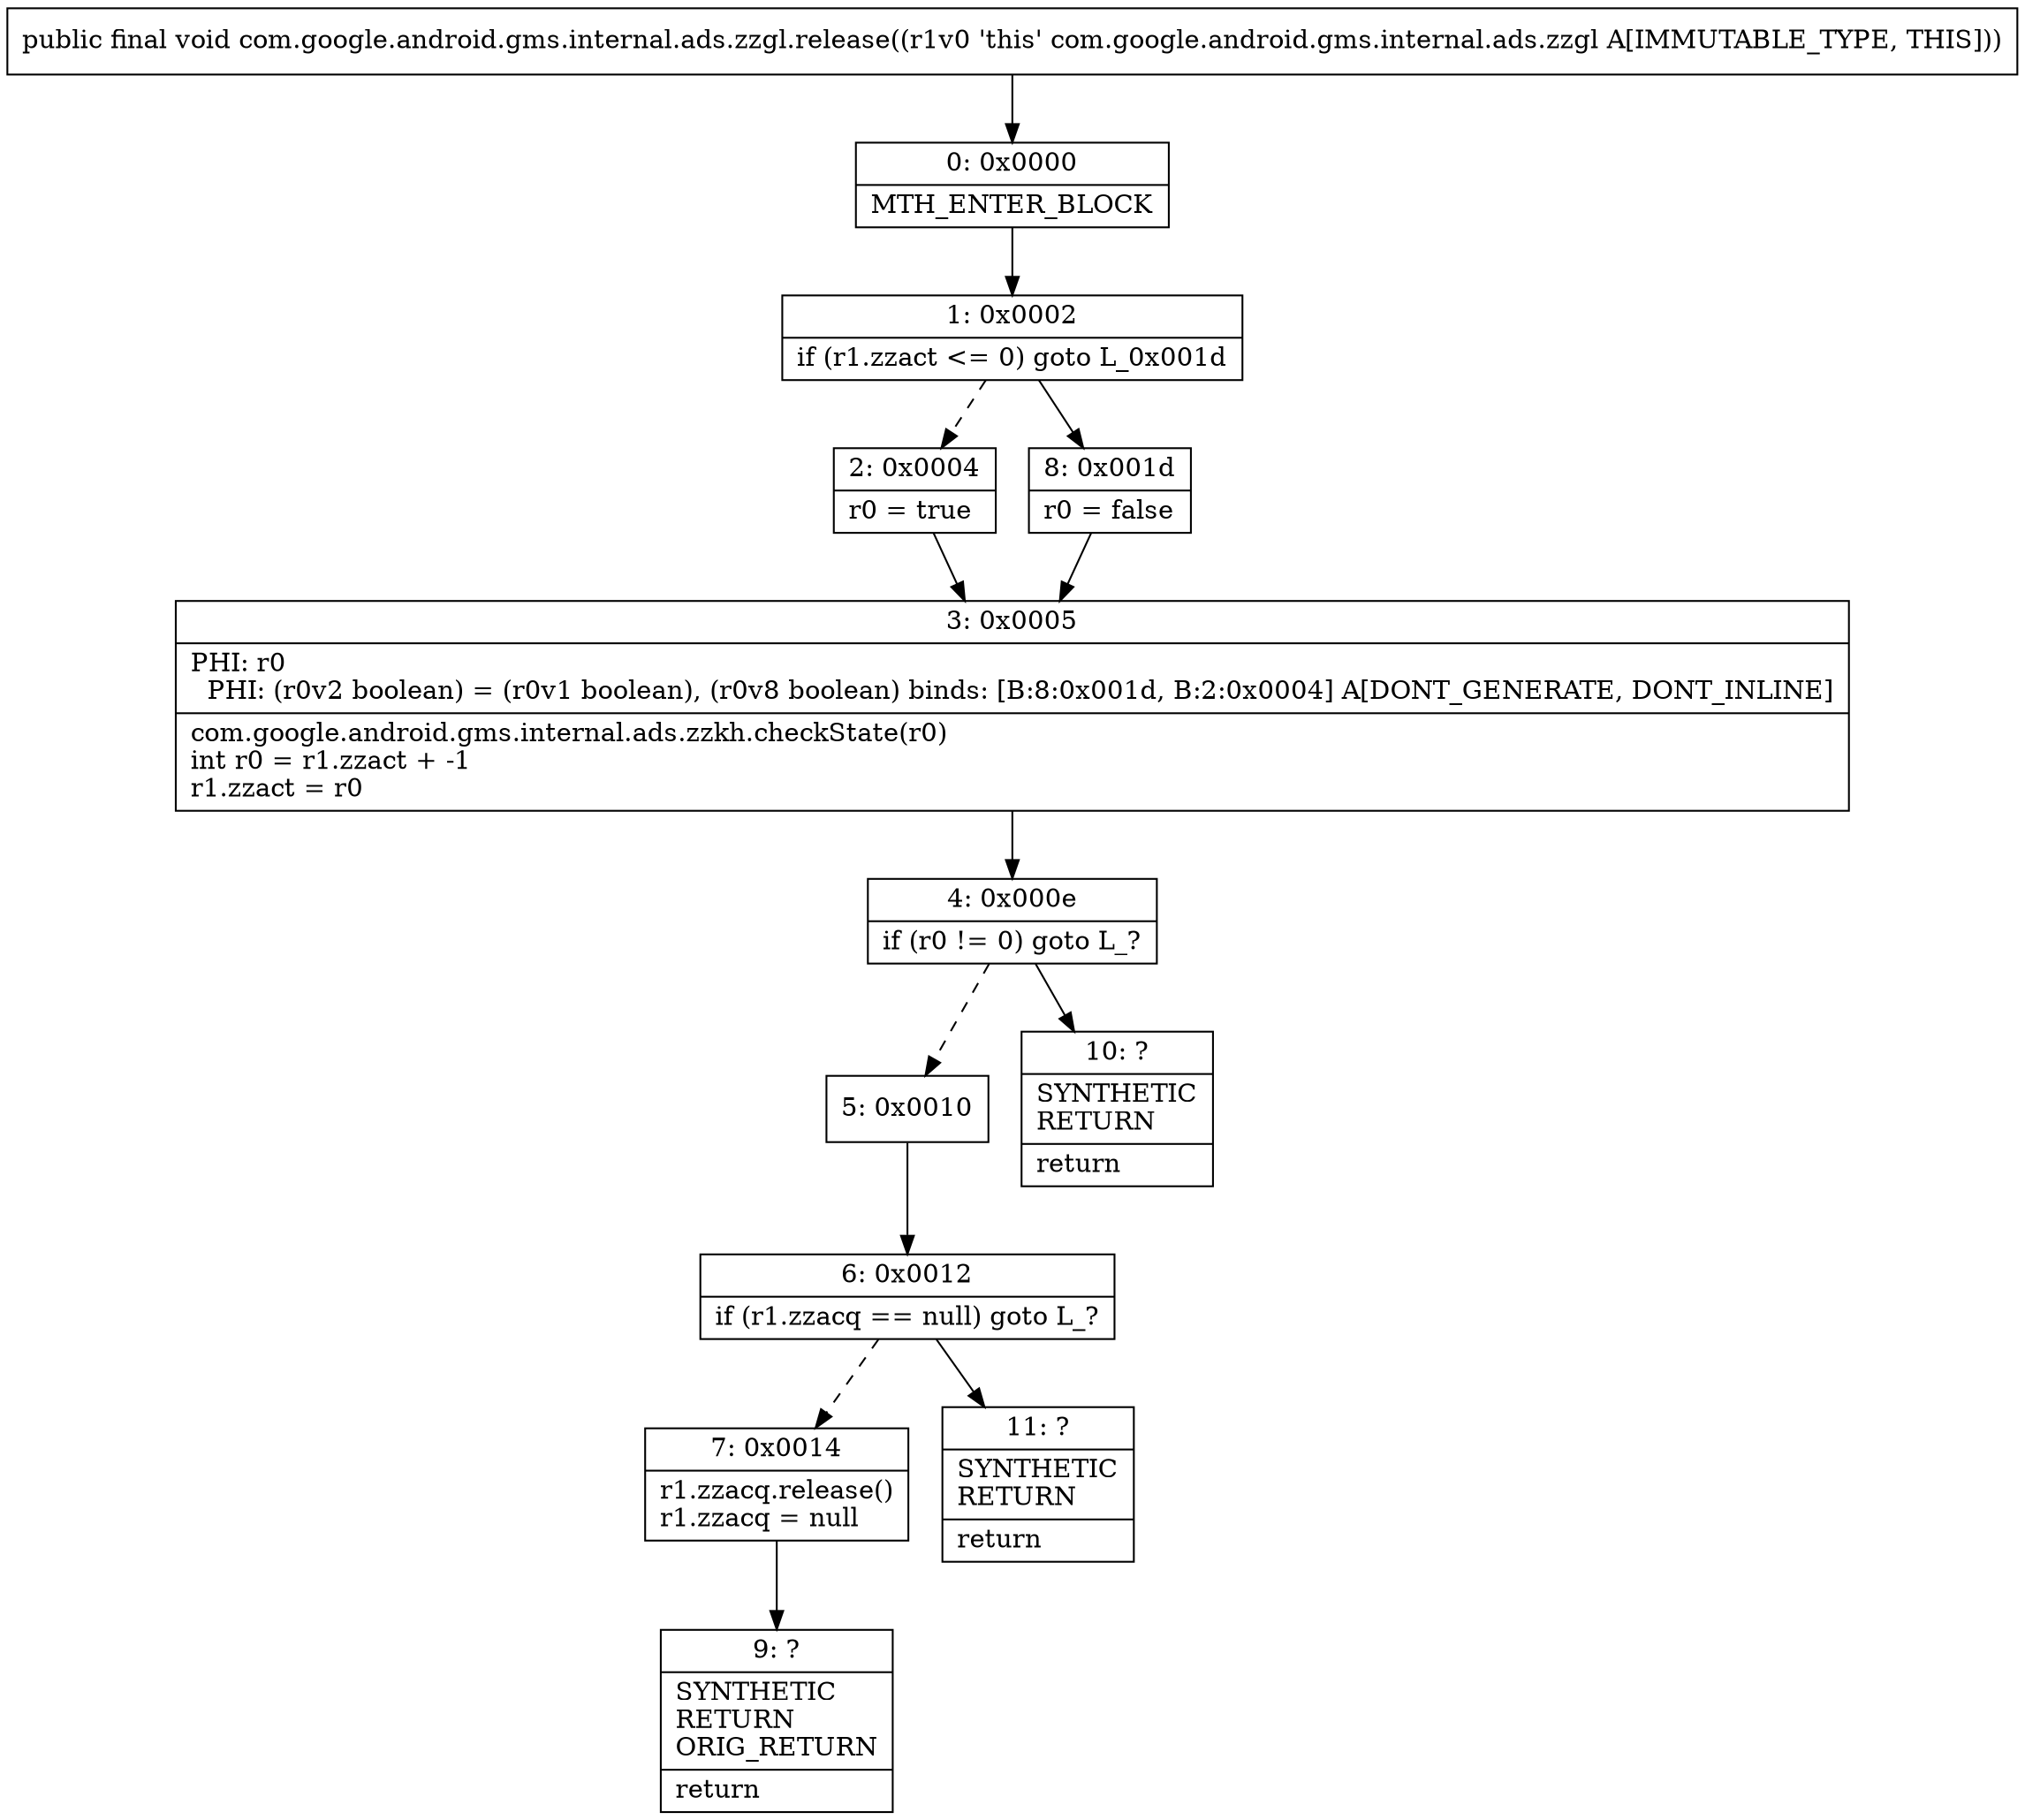 digraph "CFG forcom.google.android.gms.internal.ads.zzgl.release()V" {
Node_0 [shape=record,label="{0\:\ 0x0000|MTH_ENTER_BLOCK\l}"];
Node_1 [shape=record,label="{1\:\ 0x0002|if (r1.zzact \<= 0) goto L_0x001d\l}"];
Node_2 [shape=record,label="{2\:\ 0x0004|r0 = true\l}"];
Node_3 [shape=record,label="{3\:\ 0x0005|PHI: r0 \l  PHI: (r0v2 boolean) = (r0v1 boolean), (r0v8 boolean) binds: [B:8:0x001d, B:2:0x0004] A[DONT_GENERATE, DONT_INLINE]\l|com.google.android.gms.internal.ads.zzkh.checkState(r0)\lint r0 = r1.zzact + \-1\lr1.zzact = r0\l}"];
Node_4 [shape=record,label="{4\:\ 0x000e|if (r0 != 0) goto L_?\l}"];
Node_5 [shape=record,label="{5\:\ 0x0010}"];
Node_6 [shape=record,label="{6\:\ 0x0012|if (r1.zzacq == null) goto L_?\l}"];
Node_7 [shape=record,label="{7\:\ 0x0014|r1.zzacq.release()\lr1.zzacq = null\l}"];
Node_8 [shape=record,label="{8\:\ 0x001d|r0 = false\l}"];
Node_9 [shape=record,label="{9\:\ ?|SYNTHETIC\lRETURN\lORIG_RETURN\l|return\l}"];
Node_10 [shape=record,label="{10\:\ ?|SYNTHETIC\lRETURN\l|return\l}"];
Node_11 [shape=record,label="{11\:\ ?|SYNTHETIC\lRETURN\l|return\l}"];
MethodNode[shape=record,label="{public final void com.google.android.gms.internal.ads.zzgl.release((r1v0 'this' com.google.android.gms.internal.ads.zzgl A[IMMUTABLE_TYPE, THIS])) }"];
MethodNode -> Node_0;
Node_0 -> Node_1;
Node_1 -> Node_2[style=dashed];
Node_1 -> Node_8;
Node_2 -> Node_3;
Node_3 -> Node_4;
Node_4 -> Node_5[style=dashed];
Node_4 -> Node_10;
Node_5 -> Node_6;
Node_6 -> Node_7[style=dashed];
Node_6 -> Node_11;
Node_7 -> Node_9;
Node_8 -> Node_3;
}

